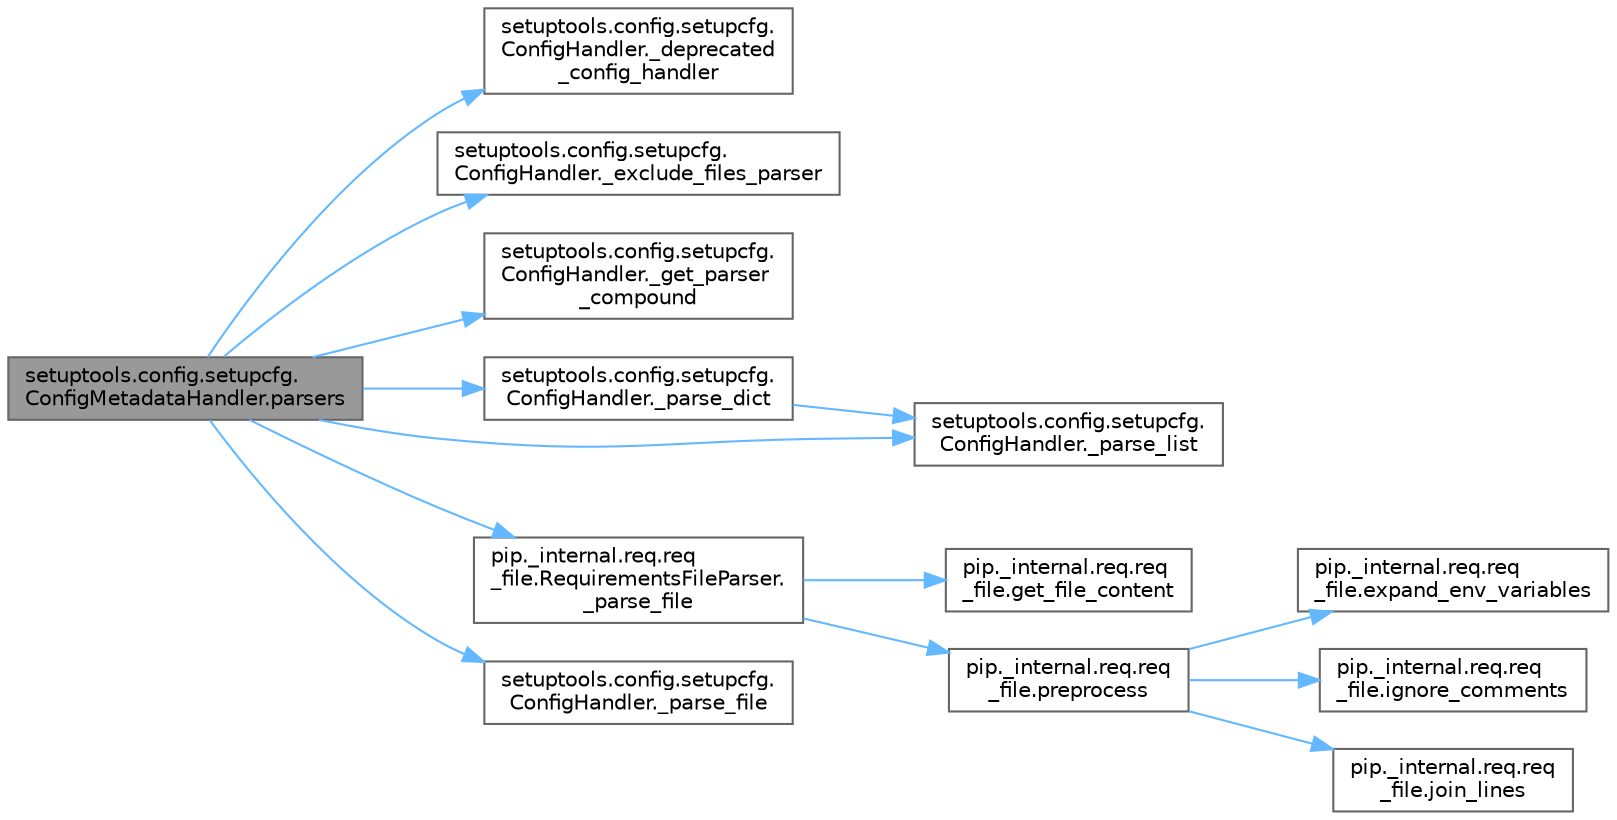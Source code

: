 digraph "setuptools.config.setupcfg.ConfigMetadataHandler.parsers"
{
 // LATEX_PDF_SIZE
  bgcolor="transparent";
  edge [fontname=Helvetica,fontsize=10,labelfontname=Helvetica,labelfontsize=10];
  node [fontname=Helvetica,fontsize=10,shape=box,height=0.2,width=0.4];
  rankdir="LR";
  Node1 [id="Node000001",label="setuptools.config.setupcfg.\lConfigMetadataHandler.parsers",height=0.2,width=0.4,color="gray40", fillcolor="grey60", style="filled", fontcolor="black",tooltip=" "];
  Node1 -> Node2 [id="edge1_Node000001_Node000002",color="steelblue1",style="solid",tooltip=" "];
  Node2 [id="Node000002",label="setuptools.config.setupcfg.\lConfigHandler._deprecated\l_config_handler",height=0.2,width=0.4,color="grey40", fillcolor="white", style="filled",URL="$classsetuptools_1_1config_1_1setupcfg_1_1_config_handler.html#a50189ab81c9523acaf0e60dafcff4cc0",tooltip=" "];
  Node1 -> Node3 [id="edge2_Node000001_Node000003",color="steelblue1",style="solid",tooltip=" "];
  Node3 [id="Node000003",label="setuptools.config.setupcfg.\lConfigHandler._exclude_files_parser",height=0.2,width=0.4,color="grey40", fillcolor="white", style="filled",URL="$classsetuptools_1_1config_1_1setupcfg_1_1_config_handler.html#a1ff0d079389f1c7efe607a705276ad9f",tooltip=" "];
  Node1 -> Node4 [id="edge3_Node000001_Node000004",color="steelblue1",style="solid",tooltip=" "];
  Node4 [id="Node000004",label="setuptools.config.setupcfg.\lConfigHandler._get_parser\l_compound",height=0.2,width=0.4,color="grey40", fillcolor="white", style="filled",URL="$classsetuptools_1_1config_1_1setupcfg_1_1_config_handler.html#afeca8bd7941a44b16816d5cf5aae5811",tooltip=" "];
  Node1 -> Node5 [id="edge4_Node000001_Node000005",color="steelblue1",style="solid",tooltip=" "];
  Node5 [id="Node000005",label="setuptools.config.setupcfg.\lConfigHandler._parse_dict",height=0.2,width=0.4,color="grey40", fillcolor="white", style="filled",URL="$classsetuptools_1_1config_1_1setupcfg_1_1_config_handler.html#a0bbfcecf85a511c2de860e2f3b9b7cb1",tooltip=" "];
  Node5 -> Node6 [id="edge5_Node000005_Node000006",color="steelblue1",style="solid",tooltip=" "];
  Node6 [id="Node000006",label="setuptools.config.setupcfg.\lConfigHandler._parse_list",height=0.2,width=0.4,color="grey40", fillcolor="white", style="filled",URL="$classsetuptools_1_1config_1_1setupcfg_1_1_config_handler.html#acb1d64b89ca4d4613137ef2e1cdc49c0",tooltip=" "];
  Node1 -> Node7 [id="edge6_Node000001_Node000007",color="steelblue1",style="solid",tooltip=" "];
  Node7 [id="Node000007",label="pip._internal.req.req\l_file.RequirementsFileParser.\l_parse_file",height=0.2,width=0.4,color="grey40", fillcolor="white", style="filled",URL="$classpip_1_1__internal_1_1req_1_1req__file_1_1_requirements_file_parser.html#a3be46209b7aea493e7026d2354154d16",tooltip=" "];
  Node7 -> Node8 [id="edge7_Node000007_Node000008",color="steelblue1",style="solid",tooltip=" "];
  Node8 [id="Node000008",label="pip._internal.req.req\l_file.get_file_content",height=0.2,width=0.4,color="grey40", fillcolor="white", style="filled",URL="$namespacepip_1_1__internal_1_1req_1_1req__file.html#a5ed17b2cb10a68a923360641e20c9292",tooltip=" "];
  Node7 -> Node9 [id="edge8_Node000007_Node000009",color="steelblue1",style="solid",tooltip=" "];
  Node9 [id="Node000009",label="pip._internal.req.req\l_file.preprocess",height=0.2,width=0.4,color="grey40", fillcolor="white", style="filled",URL="$namespacepip_1_1__internal_1_1req_1_1req__file.html#a16a10eabe89f4b32a34a6e12f3c4f61d",tooltip=" "];
  Node9 -> Node10 [id="edge9_Node000009_Node000010",color="steelblue1",style="solid",tooltip=" "];
  Node10 [id="Node000010",label="pip._internal.req.req\l_file.expand_env_variables",height=0.2,width=0.4,color="grey40", fillcolor="white", style="filled",URL="$namespacepip_1_1__internal_1_1req_1_1req__file.html#aaa2783c13f9c17b7d9df8fe14ab757ca",tooltip=" "];
  Node9 -> Node11 [id="edge10_Node000009_Node000011",color="steelblue1",style="solid",tooltip=" "];
  Node11 [id="Node000011",label="pip._internal.req.req\l_file.ignore_comments",height=0.2,width=0.4,color="grey40", fillcolor="white", style="filled",URL="$namespacepip_1_1__internal_1_1req_1_1req__file.html#a40df00a3ee6fabe682d935acd7533287",tooltip=" "];
  Node9 -> Node12 [id="edge11_Node000009_Node000012",color="steelblue1",style="solid",tooltip=" "];
  Node12 [id="Node000012",label="pip._internal.req.req\l_file.join_lines",height=0.2,width=0.4,color="grey40", fillcolor="white", style="filled",URL="$namespacepip_1_1__internal_1_1req_1_1req__file.html#a93269fd95a1a9d8803053e948a293ef4",tooltip=" "];
  Node1 -> Node13 [id="edge12_Node000001_Node000013",color="steelblue1",style="solid",tooltip=" "];
  Node13 [id="Node000013",label="setuptools.config.setupcfg.\lConfigHandler._parse_file",height=0.2,width=0.4,color="grey40", fillcolor="white", style="filled",URL="$classsetuptools_1_1config_1_1setupcfg_1_1_config_handler.html#a4cf580146e14162dcc2a938f562d2138",tooltip=" "];
  Node1 -> Node6 [id="edge13_Node000001_Node000006",color="steelblue1",style="solid",tooltip=" "];
}
